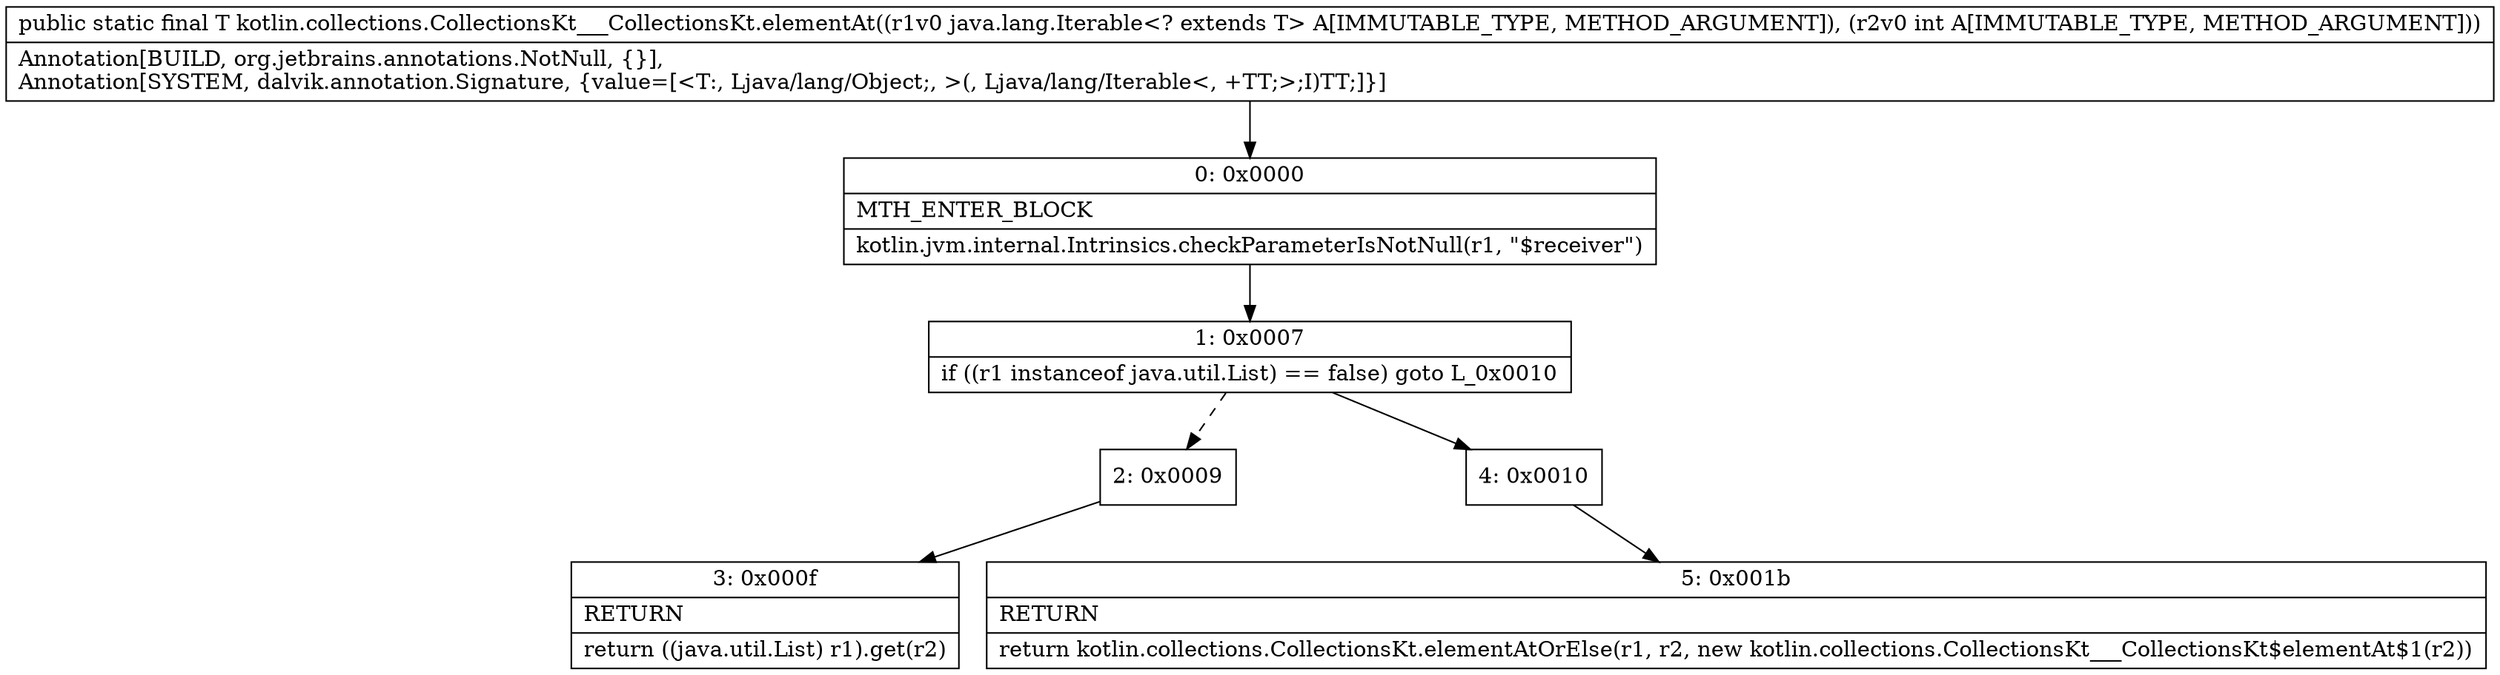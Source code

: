 digraph "CFG forkotlin.collections.CollectionsKt___CollectionsKt.elementAt(Ljava\/lang\/Iterable;I)Ljava\/lang\/Object;" {
Node_0 [shape=record,label="{0\:\ 0x0000|MTH_ENTER_BLOCK\l|kotlin.jvm.internal.Intrinsics.checkParameterIsNotNull(r1, \"$receiver\")\l}"];
Node_1 [shape=record,label="{1\:\ 0x0007|if ((r1 instanceof java.util.List) == false) goto L_0x0010\l}"];
Node_2 [shape=record,label="{2\:\ 0x0009}"];
Node_3 [shape=record,label="{3\:\ 0x000f|RETURN\l|return ((java.util.List) r1).get(r2)\l}"];
Node_4 [shape=record,label="{4\:\ 0x0010}"];
Node_5 [shape=record,label="{5\:\ 0x001b|RETURN\l|return kotlin.collections.CollectionsKt.elementAtOrElse(r1, r2, new kotlin.collections.CollectionsKt___CollectionsKt$elementAt$1(r2))\l}"];
MethodNode[shape=record,label="{public static final T kotlin.collections.CollectionsKt___CollectionsKt.elementAt((r1v0 java.lang.Iterable\<? extends T\> A[IMMUTABLE_TYPE, METHOD_ARGUMENT]), (r2v0 int A[IMMUTABLE_TYPE, METHOD_ARGUMENT]))  | Annotation[BUILD, org.jetbrains.annotations.NotNull, \{\}], \lAnnotation[SYSTEM, dalvik.annotation.Signature, \{value=[\<T:, Ljava\/lang\/Object;, \>(, Ljava\/lang\/Iterable\<, +TT;\>;I)TT;]\}]\l}"];
MethodNode -> Node_0;
Node_0 -> Node_1;
Node_1 -> Node_2[style=dashed];
Node_1 -> Node_4;
Node_2 -> Node_3;
Node_4 -> Node_5;
}

